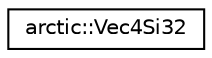 digraph "Graphical Class Hierarchy"
{
 // LATEX_PDF_SIZE
  edge [fontname="Helvetica",fontsize="10",labelfontname="Helvetica",labelfontsize="10"];
  node [fontname="Helvetica",fontsize="10",shape=record];
  rankdir="LR";
  Node0 [label="arctic::Vec4Si32",height=0.2,width=0.4,color="black", fillcolor="white", style="filled",URL="$structarctic_1_1_vec4_si32.html",tooltip=" "];
}
